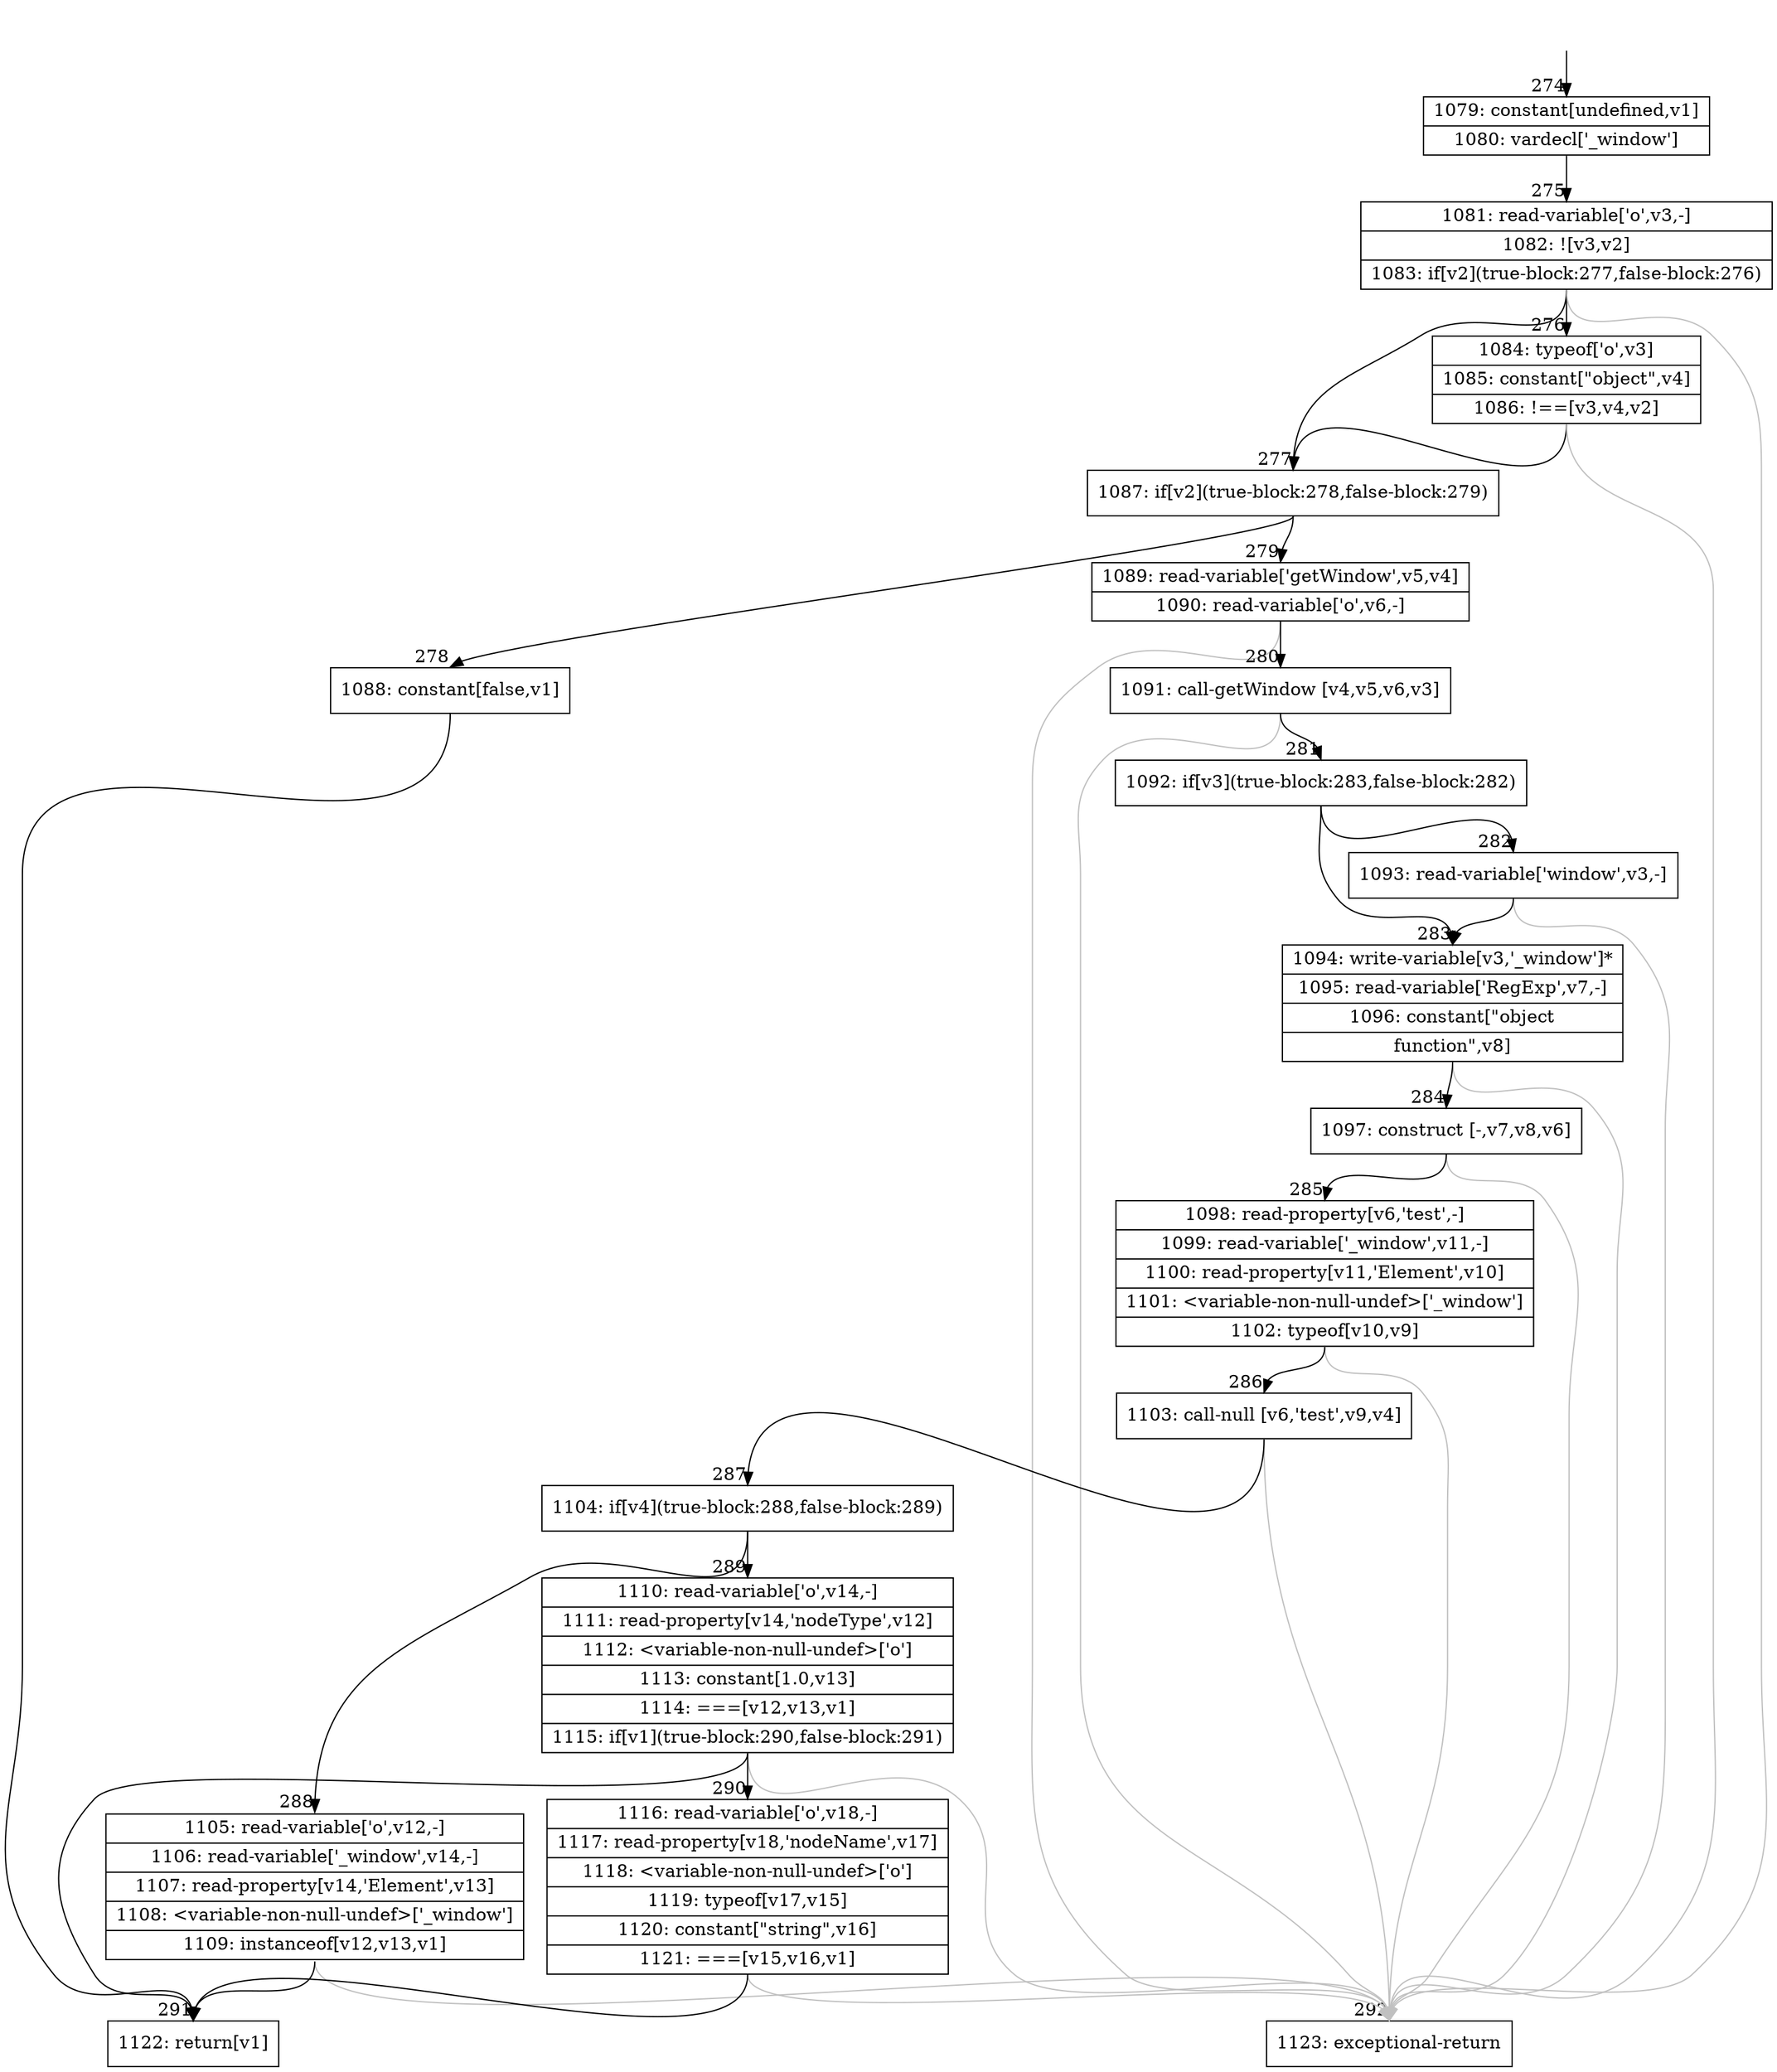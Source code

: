 digraph {
rankdir="TD"
BB_entry16[shape=none,label=""];
BB_entry16 -> BB274 [tailport=s, headport=n, headlabel="    274"]
BB274 [shape=record label="{1079: constant[undefined,v1]|1080: vardecl['_window']}" ] 
BB274 -> BB275 [tailport=s, headport=n, headlabel="      275"]
BB275 [shape=record label="{1081: read-variable['o',v3,-]|1082: ![v3,v2]|1083: if[v2](true-block:277,false-block:276)}" ] 
BB275 -> BB277 [tailport=s, headport=n, headlabel="      277"]
BB275 -> BB276 [tailport=s, headport=n, headlabel="      276"]
BB275 -> BB292 [tailport=s, headport=n, color=gray, headlabel="      292"]
BB276 [shape=record label="{1084: typeof['o',v3]|1085: constant[\"object\",v4]|1086: !==[v3,v4,v2]}" ] 
BB276 -> BB277 [tailport=s, headport=n]
BB276 -> BB292 [tailport=s, headport=n, color=gray]
BB277 [shape=record label="{1087: if[v2](true-block:278,false-block:279)}" ] 
BB277 -> BB278 [tailport=s, headport=n, headlabel="      278"]
BB277 -> BB279 [tailport=s, headport=n, headlabel="      279"]
BB278 [shape=record label="{1088: constant[false,v1]}" ] 
BB278 -> BB291 [tailport=s, headport=n, headlabel="      291"]
BB279 [shape=record label="{1089: read-variable['getWindow',v5,v4]|1090: read-variable['o',v6,-]}" ] 
BB279 -> BB280 [tailport=s, headport=n, headlabel="      280"]
BB279 -> BB292 [tailport=s, headport=n, color=gray]
BB280 [shape=record label="{1091: call-getWindow [v4,v5,v6,v3]}" ] 
BB280 -> BB281 [tailport=s, headport=n, headlabel="      281"]
BB280 -> BB292 [tailport=s, headport=n, color=gray]
BB281 [shape=record label="{1092: if[v3](true-block:283,false-block:282)}" ] 
BB281 -> BB283 [tailport=s, headport=n, headlabel="      283"]
BB281 -> BB282 [tailport=s, headport=n, headlabel="      282"]
BB282 [shape=record label="{1093: read-variable['window',v3,-]}" ] 
BB282 -> BB283 [tailport=s, headport=n]
BB282 -> BB292 [tailport=s, headport=n, color=gray]
BB283 [shape=record label="{1094: write-variable[v3,'_window']*|1095: read-variable['RegExp',v7,-]|1096: constant[\"object|function\",v8]}" ] 
BB283 -> BB284 [tailport=s, headport=n, headlabel="      284"]
BB283 -> BB292 [tailport=s, headport=n, color=gray]
BB284 [shape=record label="{1097: construct [-,v7,v8,v6]}" ] 
BB284 -> BB285 [tailport=s, headport=n, headlabel="      285"]
BB284 -> BB292 [tailport=s, headport=n, color=gray]
BB285 [shape=record label="{1098: read-property[v6,'test',-]|1099: read-variable['_window',v11,-]|1100: read-property[v11,'Element',v10]|1101: \<variable-non-null-undef\>['_window']|1102: typeof[v10,v9]}" ] 
BB285 -> BB286 [tailport=s, headport=n, headlabel="      286"]
BB285 -> BB292 [tailport=s, headport=n, color=gray]
BB286 [shape=record label="{1103: call-null [v6,'test',v9,v4]}" ] 
BB286 -> BB287 [tailport=s, headport=n, headlabel="      287"]
BB286 -> BB292 [tailport=s, headport=n, color=gray]
BB287 [shape=record label="{1104: if[v4](true-block:288,false-block:289)}" ] 
BB287 -> BB288 [tailport=s, headport=n, headlabel="      288"]
BB287 -> BB289 [tailport=s, headport=n, headlabel="      289"]
BB288 [shape=record label="{1105: read-variable['o',v12,-]|1106: read-variable['_window',v14,-]|1107: read-property[v14,'Element',v13]|1108: \<variable-non-null-undef\>['_window']|1109: instanceof[v12,v13,v1]}" ] 
BB288 -> BB291 [tailport=s, headport=n]
BB288 -> BB292 [tailport=s, headport=n, color=gray]
BB289 [shape=record label="{1110: read-variable['o',v14,-]|1111: read-property[v14,'nodeType',v12]|1112: \<variable-non-null-undef\>['o']|1113: constant[1.0,v13]|1114: ===[v12,v13,v1]|1115: if[v1](true-block:290,false-block:291)}" ] 
BB289 -> BB291 [tailport=s, headport=n]
BB289 -> BB290 [tailport=s, headport=n, headlabel="      290"]
BB289 -> BB292 [tailport=s, headport=n, color=gray]
BB290 [shape=record label="{1116: read-variable['o',v18,-]|1117: read-property[v18,'nodeName',v17]|1118: \<variable-non-null-undef\>['o']|1119: typeof[v17,v15]|1120: constant[\"string\",v16]|1121: ===[v15,v16,v1]}" ] 
BB290 -> BB291 [tailport=s, headport=n]
BB290 -> BB292 [tailport=s, headport=n, color=gray]
BB291 [shape=record label="{1122: return[v1]}" ] 
BB292 [shape=record label="{1123: exceptional-return}" ] 
//#$~ 571
}
